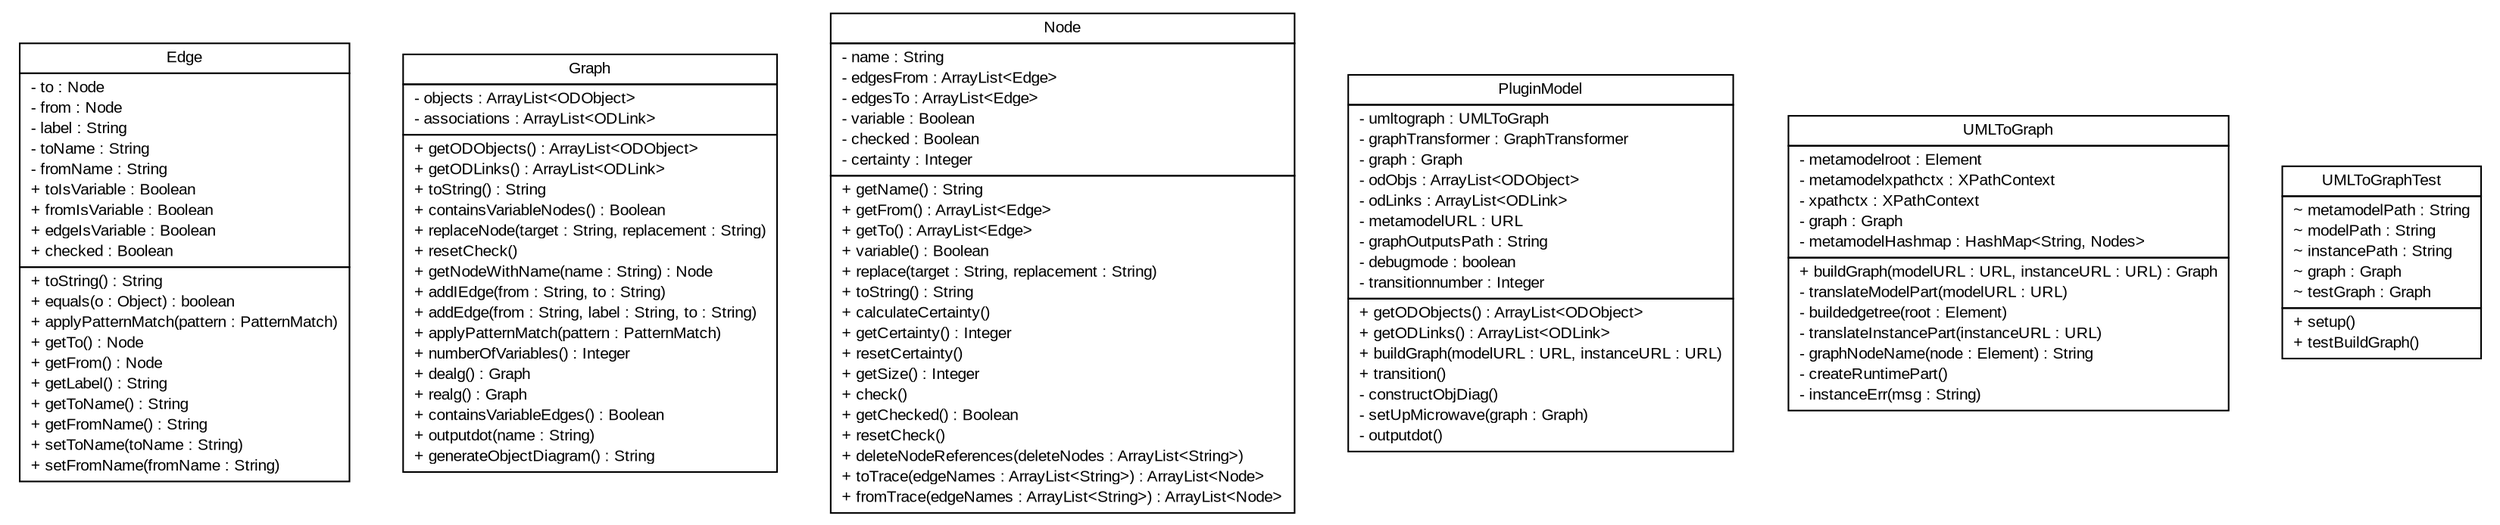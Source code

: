 #!/usr/local/bin/dot
#
# Class diagram 
# Generated by UMLGraph version 5.2 (http://www.umlgraph.org/)
#

digraph G {
	edge [fontname="arial",fontsize=10,labelfontname="arial",labelfontsize=10];
	node [fontname="arial",fontsize=10,shape=plaintext];
	nodesep=0.25;
	ranksep=0.5;
	// model.Edge
	c32 [label=<<table title="model.Edge" border="0" cellborder="1" cellspacing="0" cellpadding="2" port="p" href="./Edge.html">
		<tr><td><table border="0" cellspacing="0" cellpadding="1">
<tr><td align="center" balign="center"> Edge </td></tr>
		</table></td></tr>
		<tr><td><table border="0" cellspacing="0" cellpadding="1">
<tr><td align="left" balign="left"> - to : Node </td></tr>
<tr><td align="left" balign="left"> - from : Node </td></tr>
<tr><td align="left" balign="left"> - label : String </td></tr>
<tr><td align="left" balign="left"> - toName : String </td></tr>
<tr><td align="left" balign="left"> - fromName : String </td></tr>
<tr><td align="left" balign="left"> + toIsVariable : Boolean </td></tr>
<tr><td align="left" balign="left"> + fromIsVariable : Boolean </td></tr>
<tr><td align="left" balign="left"> + edgeIsVariable : Boolean </td></tr>
<tr><td align="left" balign="left"> + checked : Boolean </td></tr>
		</table></td></tr>
		<tr><td><table border="0" cellspacing="0" cellpadding="1">
<tr><td align="left" balign="left"> + toString() : String </td></tr>
<tr><td align="left" balign="left"> + equals(o : Object) : boolean </td></tr>
<tr><td align="left" balign="left"> + applyPatternMatch(pattern : PatternMatch) </td></tr>
<tr><td align="left" balign="left"> + getTo() : Node </td></tr>
<tr><td align="left" balign="left"> + getFrom() : Node </td></tr>
<tr><td align="left" balign="left"> + getLabel() : String </td></tr>
<tr><td align="left" balign="left"> + getToName() : String </td></tr>
<tr><td align="left" balign="left"> + getFromName() : String </td></tr>
<tr><td align="left" balign="left"> + setToName(toName : String) </td></tr>
<tr><td align="left" balign="left"> + setFromName(fromName : String) </td></tr>
		</table></td></tr>
		</table>>, fontname="arial", fontcolor="black", fontsize=10.0];
	// model.Graph
	c33 [label=<<table title="model.Graph" border="0" cellborder="1" cellspacing="0" cellpadding="2" port="p" href="./Graph.html">
		<tr><td><table border="0" cellspacing="0" cellpadding="1">
<tr><td align="center" balign="center"> Graph </td></tr>
		</table></td></tr>
		<tr><td><table border="0" cellspacing="0" cellpadding="1">
<tr><td align="left" balign="left"> - objects : ArrayList&lt;ODObject&gt; </td></tr>
<tr><td align="left" balign="left"> - associations : ArrayList&lt;ODLink&gt; </td></tr>
		</table></td></tr>
		<tr><td><table border="0" cellspacing="0" cellpadding="1">
<tr><td align="left" balign="left"> + getODObjects() : ArrayList&lt;ODObject&gt; </td></tr>
<tr><td align="left" balign="left"> + getODLinks() : ArrayList&lt;ODLink&gt; </td></tr>
<tr><td align="left" balign="left"> + toString() : String </td></tr>
<tr><td align="left" balign="left"> + containsVariableNodes() : Boolean </td></tr>
<tr><td align="left" balign="left"> + replaceNode(target : String, replacement : String) </td></tr>
<tr><td align="left" balign="left"> + resetCheck() </td></tr>
<tr><td align="left" balign="left"> + getNodeWithName(name : String) : Node </td></tr>
<tr><td align="left" balign="left"> + addIEdge(from : String, to : String) </td></tr>
<tr><td align="left" balign="left"> + addEdge(from : String, label : String, to : String) </td></tr>
<tr><td align="left" balign="left"> + applyPatternMatch(pattern : PatternMatch) </td></tr>
<tr><td align="left" balign="left"> + numberOfVariables() : Integer </td></tr>
<tr><td align="left" balign="left"> + dealg() : Graph </td></tr>
<tr><td align="left" balign="left"> + realg() : Graph </td></tr>
<tr><td align="left" balign="left"> + containsVariableEdges() : Boolean </td></tr>
<tr><td align="left" balign="left"> + outputdot(name : String) </td></tr>
<tr><td align="left" balign="left"> + generateObjectDiagram() : String </td></tr>
		</table></td></tr>
		</table>>, fontname="arial", fontcolor="black", fontsize=10.0];
	// model.Node
	c34 [label=<<table title="model.Node" border="0" cellborder="1" cellspacing="0" cellpadding="2" port="p" href="./Node.html">
		<tr><td><table border="0" cellspacing="0" cellpadding="1">
<tr><td align="center" balign="center"> Node </td></tr>
		</table></td></tr>
		<tr><td><table border="0" cellspacing="0" cellpadding="1">
<tr><td align="left" balign="left"> - name : String </td></tr>
<tr><td align="left" balign="left"> - edgesFrom : ArrayList&lt;Edge&gt; </td></tr>
<tr><td align="left" balign="left"> - edgesTo : ArrayList&lt;Edge&gt; </td></tr>
<tr><td align="left" balign="left"> - variable : Boolean </td></tr>
<tr><td align="left" balign="left"> - checked : Boolean </td></tr>
<tr><td align="left" balign="left"> - certainty : Integer </td></tr>
		</table></td></tr>
		<tr><td><table border="0" cellspacing="0" cellpadding="1">
<tr><td align="left" balign="left"> + getName() : String </td></tr>
<tr><td align="left" balign="left"> + getFrom() : ArrayList&lt;Edge&gt; </td></tr>
<tr><td align="left" balign="left"> + getTo() : ArrayList&lt;Edge&gt; </td></tr>
<tr><td align="left" balign="left"> + variable() : Boolean </td></tr>
<tr><td align="left" balign="left"> + replace(target : String, replacement : String) </td></tr>
<tr><td align="left" balign="left"> + toString() : String </td></tr>
<tr><td align="left" balign="left"> + calculateCertainty() </td></tr>
<tr><td align="left" balign="left"> + getCertainty() : Integer </td></tr>
<tr><td align="left" balign="left"> + resetCertainty() </td></tr>
<tr><td align="left" balign="left"> + getSize() : Integer </td></tr>
<tr><td align="left" balign="left"> + check() </td></tr>
<tr><td align="left" balign="left"> + getChecked() : Boolean </td></tr>
<tr><td align="left" balign="left"> + resetCheck() </td></tr>
<tr><td align="left" balign="left"> + deleteNodeReferences(deleteNodes : ArrayList&lt;String&gt;) </td></tr>
<tr><td align="left" balign="left"> + toTrace(edgeNames : ArrayList&lt;String&gt;) : ArrayList&lt;Node&gt; </td></tr>
<tr><td align="left" balign="left"> + fromTrace(edgeNames : ArrayList&lt;String&gt;) : ArrayList&lt;Node&gt; </td></tr>
		</table></td></tr>
		</table>>, fontname="arial", fontcolor="black", fontsize=10.0];
	// model.PluginModel
	c35 [label=<<table title="model.PluginModel" border="0" cellborder="1" cellspacing="0" cellpadding="2" port="p" href="./PluginModel.html">
		<tr><td><table border="0" cellspacing="0" cellpadding="1">
<tr><td align="center" balign="center"> PluginModel </td></tr>
		</table></td></tr>
		<tr><td><table border="0" cellspacing="0" cellpadding="1">
<tr><td align="left" balign="left"> - umltograph : UMLToGraph </td></tr>
<tr><td align="left" balign="left"> - graphTransformer : GraphTransformer </td></tr>
<tr><td align="left" balign="left"> - graph : Graph </td></tr>
<tr><td align="left" balign="left"> - odObjs : ArrayList&lt;ODObject&gt; </td></tr>
<tr><td align="left" balign="left"> - odLinks : ArrayList&lt;ODLink&gt; </td></tr>
<tr><td align="left" balign="left"> - metamodelURL : URL </td></tr>
<tr><td align="left" balign="left"> - graphOutputsPath : String </td></tr>
<tr><td align="left" balign="left"> - debugmode : boolean </td></tr>
<tr><td align="left" balign="left"> - transitionnumber : Integer </td></tr>
		</table></td></tr>
		<tr><td><table border="0" cellspacing="0" cellpadding="1">
<tr><td align="left" balign="left"> + getODObjects() : ArrayList&lt;ODObject&gt; </td></tr>
<tr><td align="left" balign="left"> + getODLinks() : ArrayList&lt;ODLink&gt; </td></tr>
<tr><td align="left" balign="left"> + buildGraph(modelURL : URL, instanceURL : URL) </td></tr>
<tr><td align="left" balign="left"> + transition() </td></tr>
<tr><td align="left" balign="left"> - constructObjDiag() </td></tr>
<tr><td align="left" balign="left"> - setUpMicrowave(graph : Graph) </td></tr>
<tr><td align="left" balign="left"> - outputdot() </td></tr>
		</table></td></tr>
		</table>>, fontname="arial", fontcolor="black", fontsize=10.0];
	// model.UMLToGraph
	c36 [label=<<table title="model.UMLToGraph" border="0" cellborder="1" cellspacing="0" cellpadding="2" port="p" href="./UMLToGraph.html">
		<tr><td><table border="0" cellspacing="0" cellpadding="1">
<tr><td align="center" balign="center"> UMLToGraph </td></tr>
		</table></td></tr>
		<tr><td><table border="0" cellspacing="0" cellpadding="1">
<tr><td align="left" balign="left"> - metamodelroot : Element </td></tr>
<tr><td align="left" balign="left"> - metamodelxpathctx : XPathContext </td></tr>
<tr><td align="left" balign="left"> - xpathctx : XPathContext </td></tr>
<tr><td align="left" balign="left"> - graph : Graph </td></tr>
<tr><td align="left" balign="left"> - metamodelHashmap : HashMap&lt;String, Nodes&gt; </td></tr>
		</table></td></tr>
		<tr><td><table border="0" cellspacing="0" cellpadding="1">
<tr><td align="left" balign="left"> + buildGraph(modelURL : URL, instanceURL : URL) : Graph </td></tr>
<tr><td align="left" balign="left"> - translateModelPart(modelURL : URL) </td></tr>
<tr><td align="left" balign="left"> - buildedgetree(root : Element) </td></tr>
<tr><td align="left" balign="left"> - translateInstancePart(instanceURL : URL) </td></tr>
<tr><td align="left" balign="left"> - graphNodeName(node : Element) : String </td></tr>
<tr><td align="left" balign="left"> - createRuntimePart() </td></tr>
<tr><td align="left" balign="left"> - instanceErr(msg : String) </td></tr>
		</table></td></tr>
		</table>>, fontname="arial", fontcolor="black", fontsize=10.0];
	// model.UMLToGraphTest
	c58 [label=<<table title="model.UMLToGraphTest" border="0" cellborder="1" cellspacing="0" cellpadding="2" port="p" href="./UMLToGraphTest.html">
		<tr><td><table border="0" cellspacing="0" cellpadding="1">
<tr><td align="center" balign="center"> UMLToGraphTest </td></tr>
		</table></td></tr>
		<tr><td><table border="0" cellspacing="0" cellpadding="1">
<tr><td align="left" balign="left"> ~ metamodelPath : String </td></tr>
<tr><td align="left" balign="left"> ~ modelPath : String </td></tr>
<tr><td align="left" balign="left"> ~ instancePath : String </td></tr>
<tr><td align="left" balign="left"> ~ graph : Graph </td></tr>
<tr><td align="left" balign="left"> ~ testGraph : Graph </td></tr>
		</table></td></tr>
		<tr><td><table border="0" cellspacing="0" cellpadding="1">
<tr><td align="left" balign="left"> + setup() </td></tr>
<tr><td align="left" balign="left"> + testBuildGraph() </td></tr>
		</table></td></tr>
		</table>>, fontname="arial", fontcolor="black", fontsize=10.0];
}

